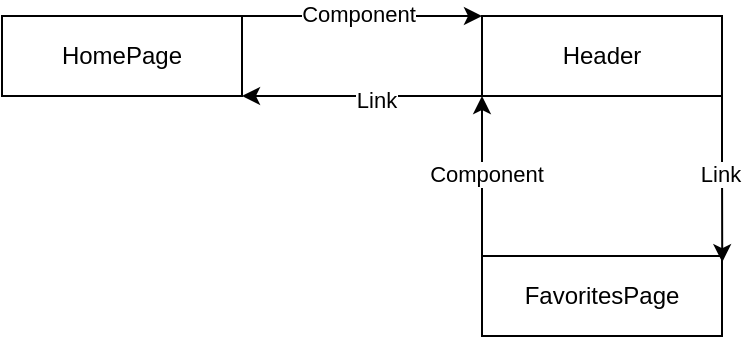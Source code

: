 <mxfile version="24.2.5" type="github">
  <diagram name="Страница — 1" id="rplELX0g08skssZSM3cr">
    <mxGraphModel dx="871" dy="485" grid="1" gridSize="10" guides="1" tooltips="1" connect="1" arrows="1" fold="1" page="1" pageScale="1" pageWidth="1600" pageHeight="900" math="0" shadow="0">
      <root>
        <mxCell id="0" />
        <mxCell id="1" parent="0" />
        <mxCell id="1EueDJL3yGDgtWKEY4CE-5" style="edgeStyle=orthogonalEdgeStyle;rounded=0;orthogonalLoop=1;jettySize=auto;html=1;entryX=0;entryY=0;entryDx=0;entryDy=0;exitX=1;exitY=0;exitDx=0;exitDy=0;" edge="1" parent="1" source="1EueDJL3yGDgtWKEY4CE-2" target="1EueDJL3yGDgtWKEY4CE-4">
          <mxGeometry relative="1" as="geometry">
            <Array as="points">
              <mxPoint x="220" y="40" />
              <mxPoint x="220" y="40" />
            </Array>
          </mxGeometry>
        </mxCell>
        <mxCell id="1EueDJL3yGDgtWKEY4CE-6" value="Component" style="edgeLabel;html=1;align=center;verticalAlign=middle;resizable=0;points=[];" vertex="1" connectable="0" parent="1EueDJL3yGDgtWKEY4CE-5">
          <mxGeometry x="-0.045" y="1" relative="1" as="geometry">
            <mxPoint as="offset" />
          </mxGeometry>
        </mxCell>
        <mxCell id="1EueDJL3yGDgtWKEY4CE-2" value="HomePage" style="rounded=0;whiteSpace=wrap;html=1;" vertex="1" parent="1">
          <mxGeometry x="40" y="40" width="120" height="40" as="geometry" />
        </mxCell>
        <mxCell id="1EueDJL3yGDgtWKEY4CE-10" style="edgeStyle=orthogonalEdgeStyle;rounded=0;orthogonalLoop=1;jettySize=auto;html=1;exitX=0;exitY=1;exitDx=0;exitDy=0;entryX=1;entryY=1;entryDx=0;entryDy=0;" edge="1" parent="1" source="1EueDJL3yGDgtWKEY4CE-4" target="1EueDJL3yGDgtWKEY4CE-2">
          <mxGeometry relative="1" as="geometry">
            <Array as="points">
              <mxPoint x="220" y="80" />
              <mxPoint x="220" y="80" />
            </Array>
          </mxGeometry>
        </mxCell>
        <mxCell id="1EueDJL3yGDgtWKEY4CE-11" value="Link" style="edgeLabel;html=1;align=center;verticalAlign=middle;resizable=0;points=[];" vertex="1" connectable="0" parent="1EueDJL3yGDgtWKEY4CE-10">
          <mxGeometry x="-0.115" y="2" relative="1" as="geometry">
            <mxPoint as="offset" />
          </mxGeometry>
        </mxCell>
        <mxCell id="1EueDJL3yGDgtWKEY4CE-4" value="Header" style="rounded=0;whiteSpace=wrap;html=1;" vertex="1" parent="1">
          <mxGeometry x="280" y="40" width="120" height="40" as="geometry" />
        </mxCell>
        <mxCell id="1EueDJL3yGDgtWKEY4CE-12" style="edgeStyle=orthogonalEdgeStyle;rounded=0;orthogonalLoop=1;jettySize=auto;html=1;exitX=0;exitY=0;exitDx=0;exitDy=0;entryX=0;entryY=1;entryDx=0;entryDy=0;" edge="1" parent="1" source="1EueDJL3yGDgtWKEY4CE-7" target="1EueDJL3yGDgtWKEY4CE-4">
          <mxGeometry relative="1" as="geometry" />
        </mxCell>
        <mxCell id="1EueDJL3yGDgtWKEY4CE-13" value="Component" style="edgeLabel;html=1;align=center;verticalAlign=middle;resizable=0;points=[];" vertex="1" connectable="0" parent="1EueDJL3yGDgtWKEY4CE-12">
          <mxGeometry x="0.021" y="-2" relative="1" as="geometry">
            <mxPoint as="offset" />
          </mxGeometry>
        </mxCell>
        <mxCell id="1EueDJL3yGDgtWKEY4CE-7" value="FavoritesPage" style="rounded=0;whiteSpace=wrap;html=1;" vertex="1" parent="1">
          <mxGeometry x="280" y="160" width="120" height="40" as="geometry" />
        </mxCell>
        <mxCell id="1EueDJL3yGDgtWKEY4CE-14" style="edgeStyle=orthogonalEdgeStyle;rounded=0;orthogonalLoop=1;jettySize=auto;html=1;exitX=1;exitY=1;exitDx=0;exitDy=0;entryX=1.001;entryY=0.077;entryDx=0;entryDy=0;entryPerimeter=0;" edge="1" parent="1" source="1EueDJL3yGDgtWKEY4CE-4" target="1EueDJL3yGDgtWKEY4CE-7">
          <mxGeometry relative="1" as="geometry">
            <Array as="points">
              <mxPoint x="400" y="110" />
              <mxPoint x="400" y="110" />
            </Array>
          </mxGeometry>
        </mxCell>
        <mxCell id="1EueDJL3yGDgtWKEY4CE-15" value="Link" style="edgeLabel;html=1;align=center;verticalAlign=middle;resizable=0;points=[];" vertex="1" connectable="0" parent="1EueDJL3yGDgtWKEY4CE-14">
          <mxGeometry x="-0.059" y="-1" relative="1" as="geometry">
            <mxPoint as="offset" />
          </mxGeometry>
        </mxCell>
      </root>
    </mxGraphModel>
  </diagram>
</mxfile>
